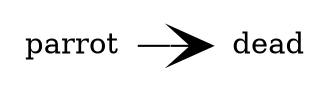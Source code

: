 digraph "pet-shop" {
	graph [rankdir=LR]
	node [shape=plaintext]
	edge [arrowhead=vee arrowsize=2]
		parrot
		dead
			parrot -> dead
}